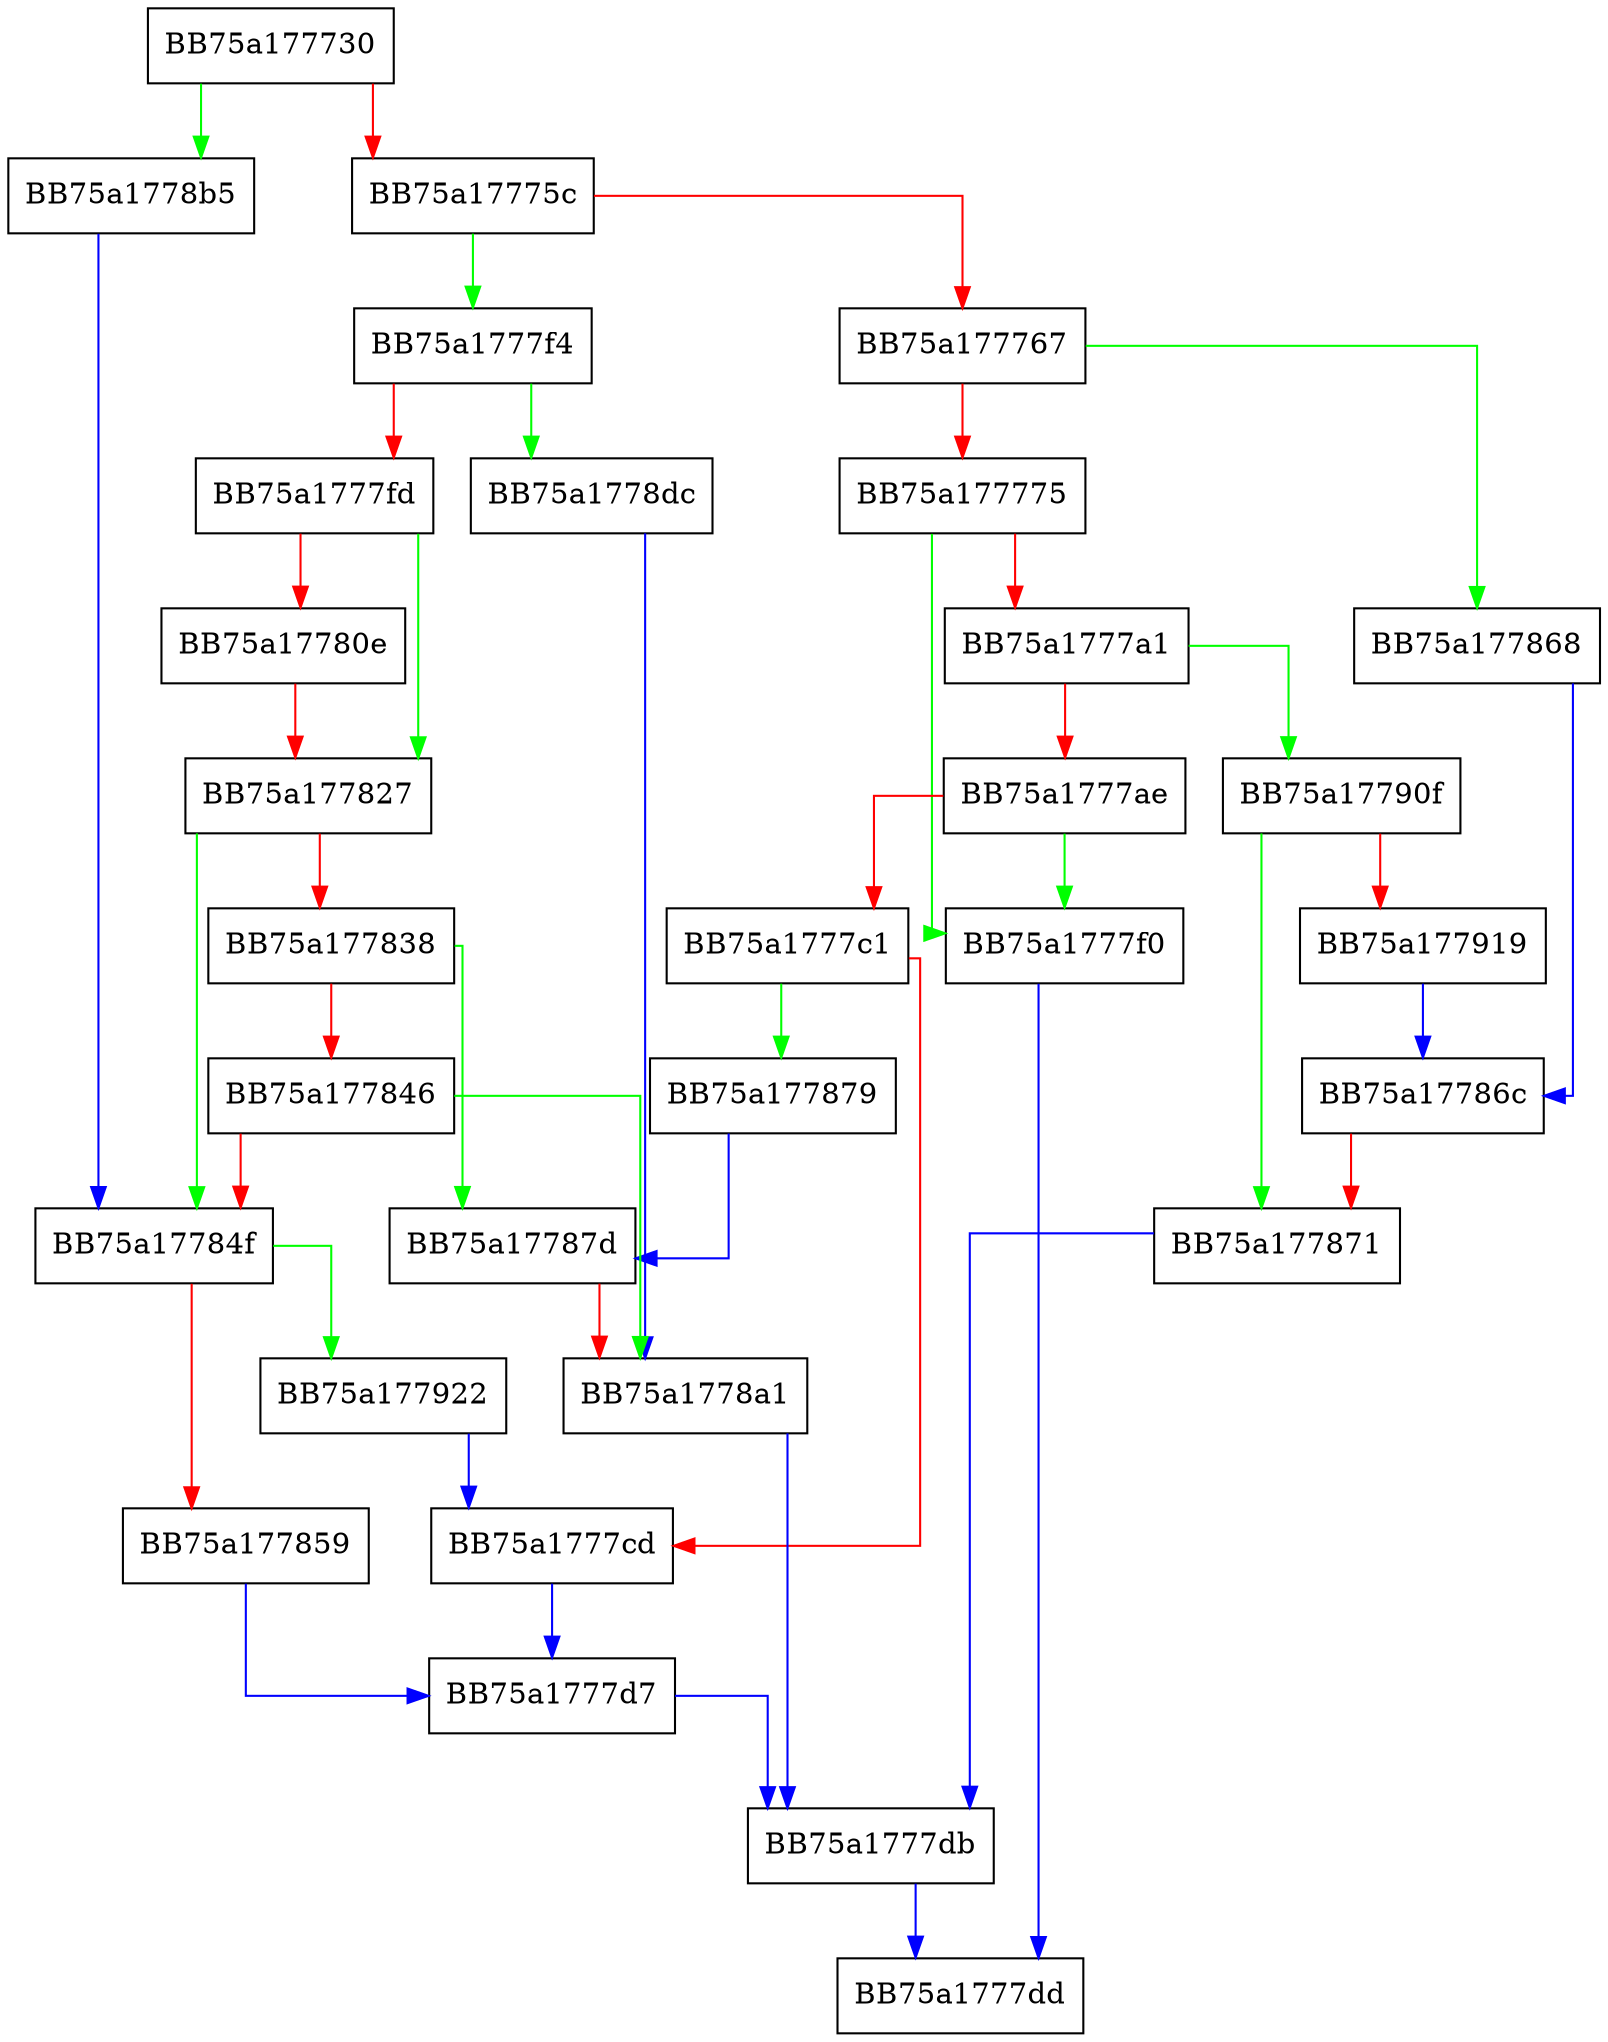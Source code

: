 digraph eval {
  node [shape="box"];
  graph [splines=ortho];
  BB75a177730 -> BB75a1778b5 [color="green"];
  BB75a177730 -> BB75a17775c [color="red"];
  BB75a17775c -> BB75a1777f4 [color="green"];
  BB75a17775c -> BB75a177767 [color="red"];
  BB75a177767 -> BB75a177868 [color="green"];
  BB75a177767 -> BB75a177775 [color="red"];
  BB75a177775 -> BB75a1777f0 [color="green"];
  BB75a177775 -> BB75a1777a1 [color="red"];
  BB75a1777a1 -> BB75a17790f [color="green"];
  BB75a1777a1 -> BB75a1777ae [color="red"];
  BB75a1777ae -> BB75a1777f0 [color="green"];
  BB75a1777ae -> BB75a1777c1 [color="red"];
  BB75a1777c1 -> BB75a177879 [color="green"];
  BB75a1777c1 -> BB75a1777cd [color="red"];
  BB75a1777cd -> BB75a1777d7 [color="blue"];
  BB75a1777d7 -> BB75a1777db [color="blue"];
  BB75a1777db -> BB75a1777dd [color="blue"];
  BB75a1777f0 -> BB75a1777dd [color="blue"];
  BB75a1777f4 -> BB75a1778dc [color="green"];
  BB75a1777f4 -> BB75a1777fd [color="red"];
  BB75a1777fd -> BB75a177827 [color="green"];
  BB75a1777fd -> BB75a17780e [color="red"];
  BB75a17780e -> BB75a177827 [color="red"];
  BB75a177827 -> BB75a17784f [color="green"];
  BB75a177827 -> BB75a177838 [color="red"];
  BB75a177838 -> BB75a17787d [color="green"];
  BB75a177838 -> BB75a177846 [color="red"];
  BB75a177846 -> BB75a1778a1 [color="green"];
  BB75a177846 -> BB75a17784f [color="red"];
  BB75a17784f -> BB75a177922 [color="green"];
  BB75a17784f -> BB75a177859 [color="red"];
  BB75a177859 -> BB75a1777d7 [color="blue"];
  BB75a177868 -> BB75a17786c [color="blue"];
  BB75a17786c -> BB75a177871 [color="red"];
  BB75a177871 -> BB75a1777db [color="blue"];
  BB75a177879 -> BB75a17787d [color="blue"];
  BB75a17787d -> BB75a1778a1 [color="red"];
  BB75a1778a1 -> BB75a1777db [color="blue"];
  BB75a1778b5 -> BB75a17784f [color="blue"];
  BB75a1778dc -> BB75a1778a1 [color="blue"];
  BB75a17790f -> BB75a177871 [color="green"];
  BB75a17790f -> BB75a177919 [color="red"];
  BB75a177919 -> BB75a17786c [color="blue"];
  BB75a177922 -> BB75a1777cd [color="blue"];
}